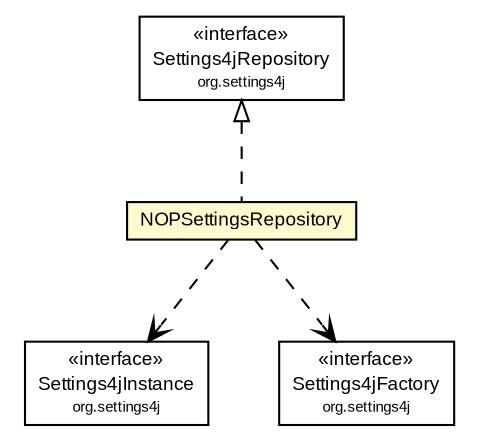 #!/usr/local/bin/dot
#
# Class diagram 
# Generated by UMLGraph version R5_6 (http://www.umlgraph.org/)
#

digraph G {
	edge [fontname="arial",fontsize=10,labelfontname="arial",labelfontsize=10];
	node [fontname="arial",fontsize=10,shape=plaintext];
	nodesep=0.25;
	ranksep=0.5;
	// org.settings4j.Settings4jRepository
	c2206 [label=<<table title="org.settings4j.Settings4jRepository" border="0" cellborder="1" cellspacing="0" cellpadding="2" port="p" href="../../Settings4jRepository.html">
		<tr><td><table border="0" cellspacing="0" cellpadding="1">
<tr><td align="center" balign="center"> &#171;interface&#187; </td></tr>
<tr><td align="center" balign="center"> Settings4jRepository </td></tr>
<tr><td align="center" balign="center"><font point-size="7.0"> org.settings4j </font></td></tr>
		</table></td></tr>
		</table>>, URL="../../Settings4jRepository.html", fontname="arial", fontcolor="black", fontsize=9.0];
	// org.settings4j.Settings4jInstance
	c2207 [label=<<table title="org.settings4j.Settings4jInstance" border="0" cellborder="1" cellspacing="0" cellpadding="2" port="p" href="../../Settings4jInstance.html">
		<tr><td><table border="0" cellspacing="0" cellpadding="1">
<tr><td align="center" balign="center"> &#171;interface&#187; </td></tr>
<tr><td align="center" balign="center"> Settings4jInstance </td></tr>
<tr><td align="center" balign="center"><font point-size="7.0"> org.settings4j </font></td></tr>
		</table></td></tr>
		</table>>, URL="../../Settings4jInstance.html", fontname="arial", fontcolor="black", fontsize=9.0];
	// org.settings4j.Settings4jFactory
	c2208 [label=<<table title="org.settings4j.Settings4jFactory" border="0" cellborder="1" cellspacing="0" cellpadding="2" port="p" href="../../Settings4jFactory.html">
		<tr><td><table border="0" cellspacing="0" cellpadding="1">
<tr><td align="center" balign="center"> &#171;interface&#187; </td></tr>
<tr><td align="center" balign="center"> Settings4jFactory </td></tr>
<tr><td align="center" balign="center"><font point-size="7.0"> org.settings4j </font></td></tr>
		</table></td></tr>
		</table>>, URL="../../Settings4jFactory.html", fontname="arial", fontcolor="black", fontsize=9.0];
	// org.settings4j.settings.nop.NOPSettingsRepository
	c2239 [label=<<table title="org.settings4j.settings.nop.NOPSettingsRepository" border="0" cellborder="1" cellspacing="0" cellpadding="2" port="p" bgcolor="lemonChiffon" href="./NOPSettingsRepository.html">
		<tr><td><table border="0" cellspacing="0" cellpadding="1">
<tr><td align="center" balign="center"> NOPSettingsRepository </td></tr>
		</table></td></tr>
		</table>>, URL="./NOPSettingsRepository.html", fontname="arial", fontcolor="black", fontsize=9.0];
	//org.settings4j.settings.nop.NOPSettingsRepository implements org.settings4j.Settings4jRepository
	c2206:p -> c2239:p [dir=back,arrowtail=empty,style=dashed];
	// org.settings4j.settings.nop.NOPSettingsRepository DEPEND org.settings4j.Settings4jFactory
	c2239:p -> c2208:p [taillabel="", label="", headlabel="", fontname="arial", fontcolor="black", fontsize=10.0, color="black", arrowhead=open, style=dashed];
	// org.settings4j.settings.nop.NOPSettingsRepository DEPEND org.settings4j.Settings4jInstance
	c2239:p -> c2207:p [taillabel="", label="", headlabel="", fontname="arial", fontcolor="black", fontsize=10.0, color="black", arrowhead=open, style=dashed];
}

